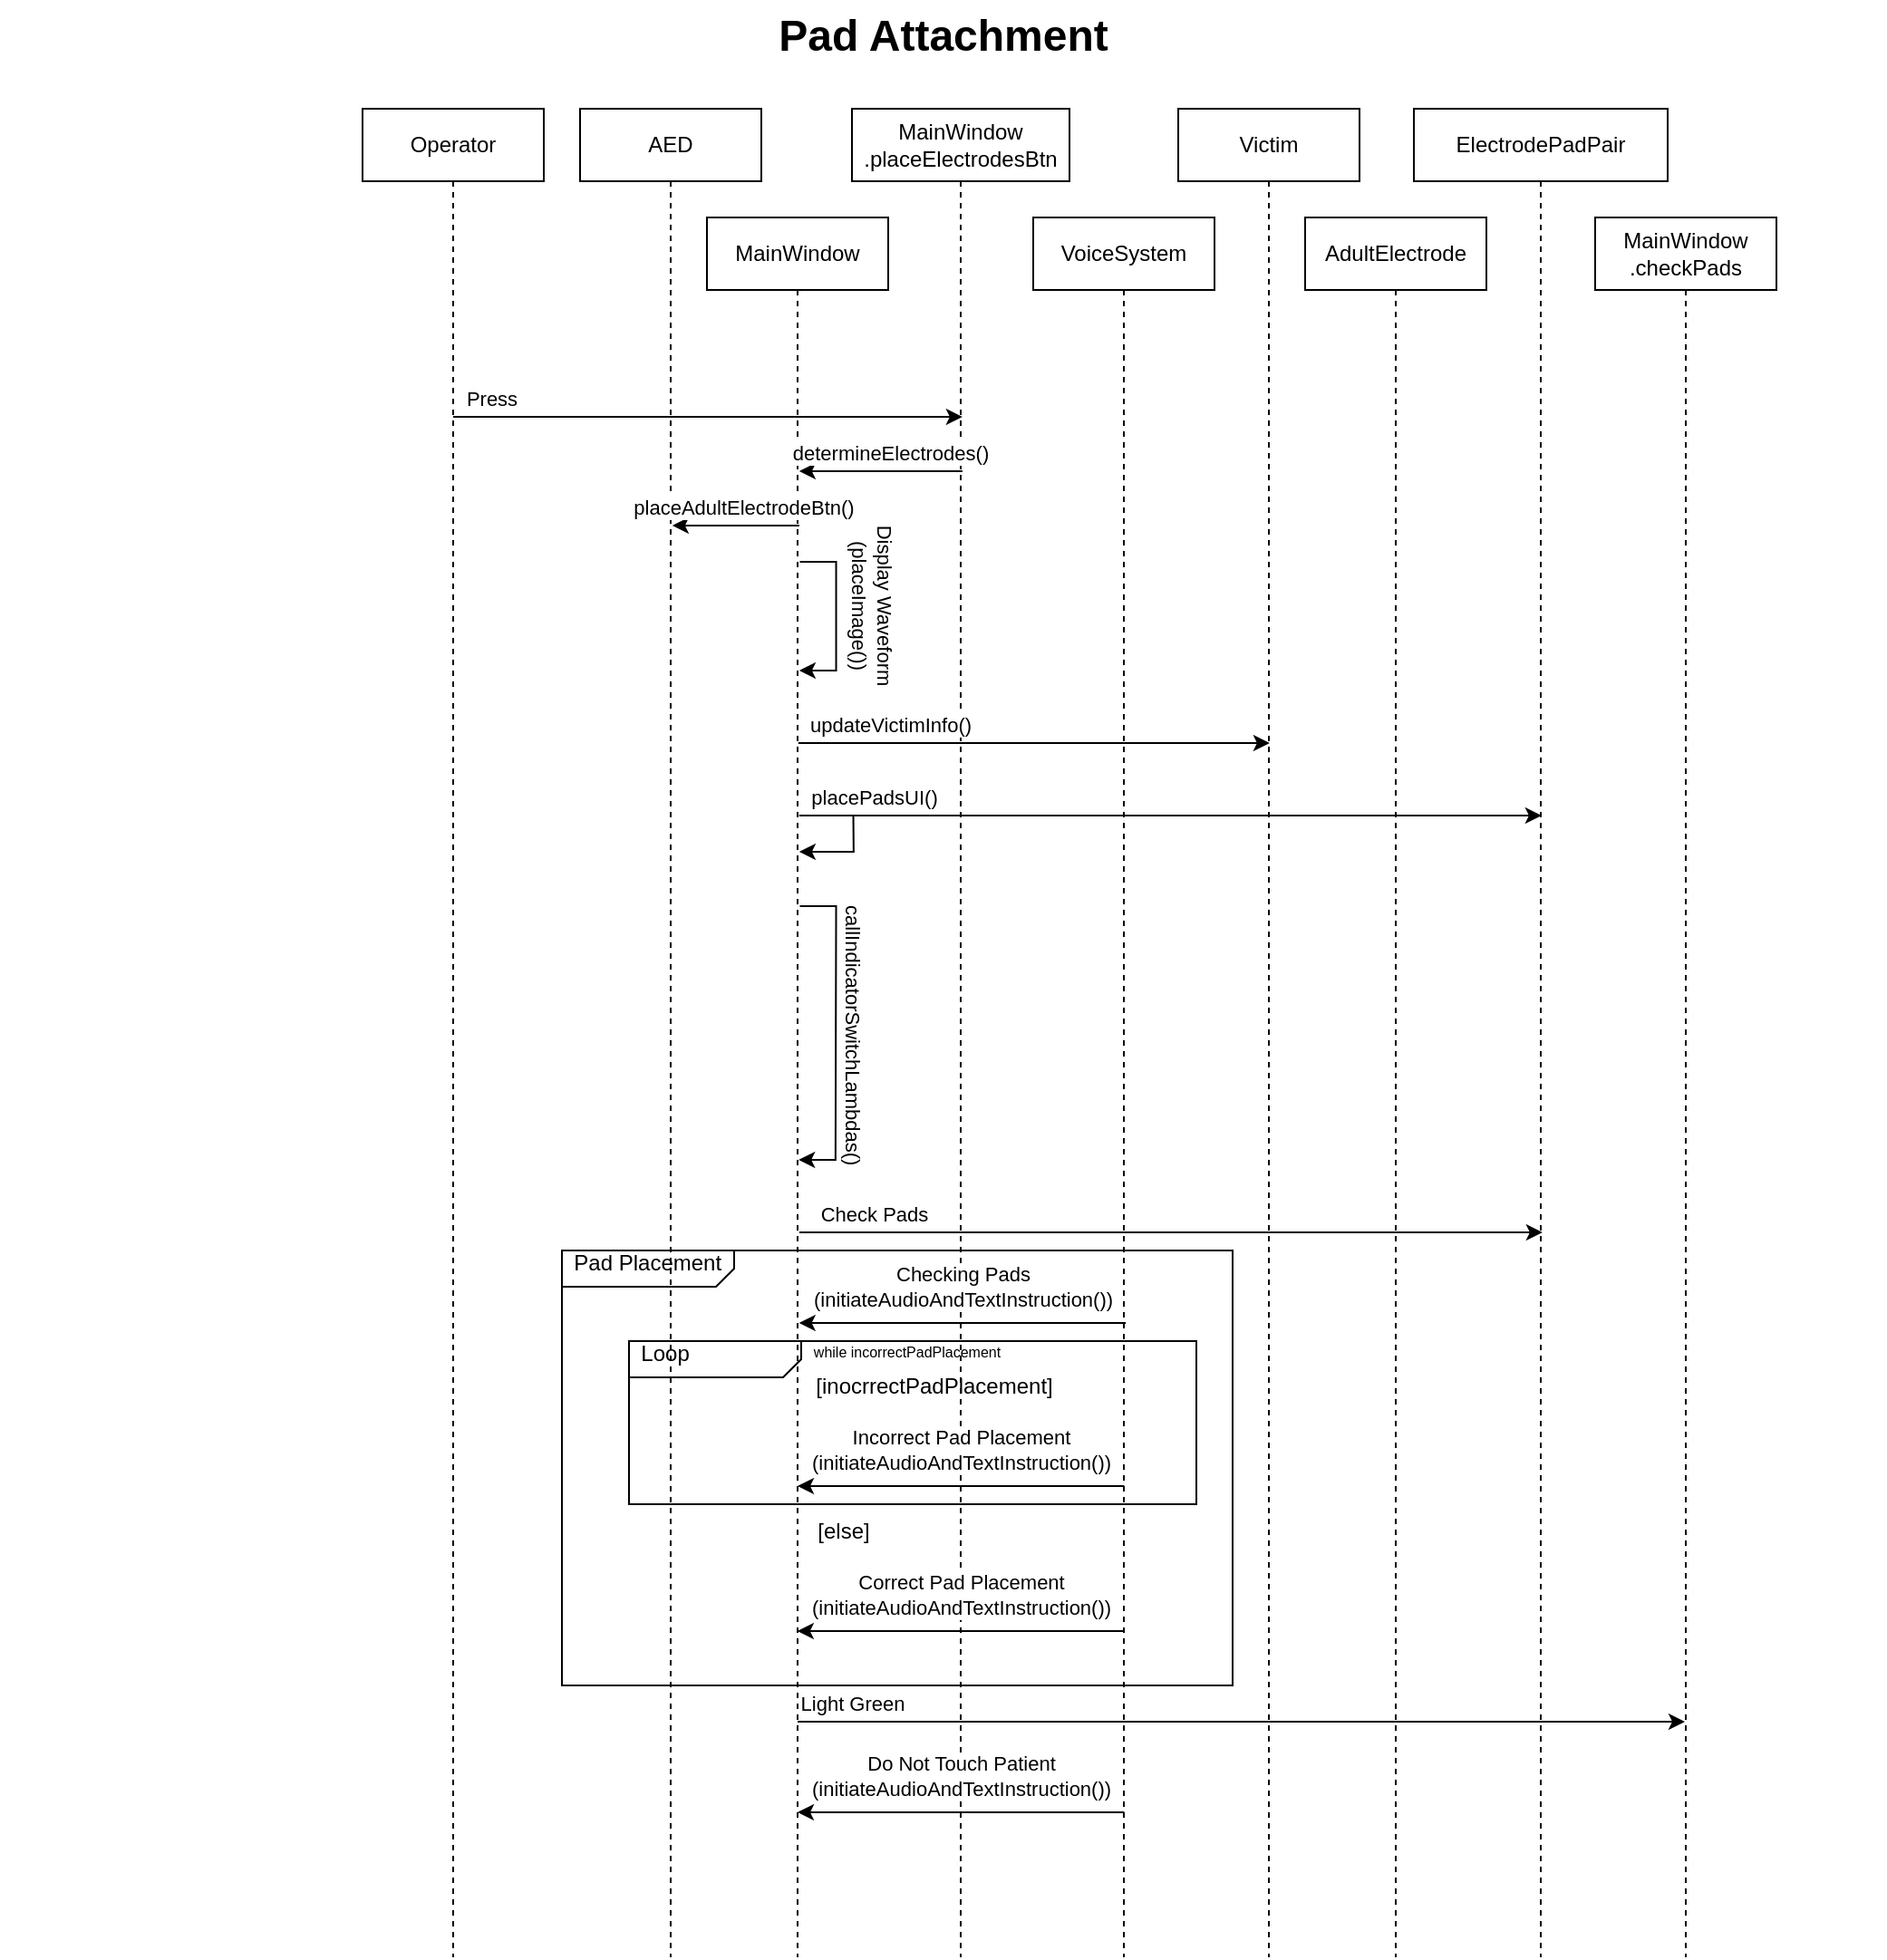 <mxfile version="22.1.5" type="google">
  <diagram id="C5RBs43oDa-KdzZeNtuy" name="Page-1">
    <mxGraphModel grid="1" page="1" gridSize="10" guides="1" tooltips="1" connect="1" arrows="1" fold="1" pageScale="1" pageWidth="827" pageHeight="1169" math="0" shadow="0">
      <root>
        <mxCell id="WIyWlLk6GJQsqaUBKTNV-0" />
        <mxCell id="WIyWlLk6GJQsqaUBKTNV-1" parent="WIyWlLk6GJQsqaUBKTNV-0" />
        <mxCell id="NL7zXBZEc2TmMK268k_o-102" value="Operator" style="shape=umlLifeline;perimeter=lifelinePerimeter;whiteSpace=wrap;html=1;container=0;dropTarget=0;collapsible=0;recursiveResize=0;outlineConnect=0;portConstraint=eastwest;newEdgeStyle={&quot;edgeStyle&quot;:&quot;elbowEdgeStyle&quot;,&quot;elbow&quot;:&quot;vertical&quot;,&quot;curved&quot;:0,&quot;rounded&quot;:0};" vertex="1" parent="WIyWlLk6GJQsqaUBKTNV-1">
          <mxGeometry x="280" y="60" width="100" height="1020" as="geometry" />
        </mxCell>
        <mxCell id="NL7zXBZEc2TmMK268k_o-103" value="&lt;div&gt;MainWindow&lt;/div&gt;&lt;div&gt;.checkPads&lt;br&gt;&lt;/div&gt;" style="shape=umlLifeline;perimeter=lifelinePerimeter;whiteSpace=wrap;html=1;container=0;dropTarget=0;collapsible=0;recursiveResize=0;outlineConnect=0;portConstraint=eastwest;newEdgeStyle={&quot;edgeStyle&quot;:&quot;elbowEdgeStyle&quot;,&quot;elbow&quot;:&quot;vertical&quot;,&quot;curved&quot;:0,&quot;rounded&quot;:0};" vertex="1" parent="WIyWlLk6GJQsqaUBKTNV-1">
          <mxGeometry x="960" y="120" width="100" height="960" as="geometry" />
        </mxCell>
        <mxCell id="NL7zXBZEc2TmMK268k_o-104" value="&lt;div&gt;AED&lt;/div&gt;" style="shape=umlLifeline;perimeter=lifelinePerimeter;whiteSpace=wrap;html=1;container=0;dropTarget=0;collapsible=0;recursiveResize=0;outlineConnect=0;portConstraint=eastwest;newEdgeStyle={&quot;edgeStyle&quot;:&quot;elbowEdgeStyle&quot;,&quot;elbow&quot;:&quot;vertical&quot;,&quot;curved&quot;:0,&quot;rounded&quot;:0};" vertex="1" parent="WIyWlLk6GJQsqaUBKTNV-1">
          <mxGeometry x="400" y="60" width="100" height="1020" as="geometry" />
        </mxCell>
        <mxCell id="NL7zXBZEc2TmMK268k_o-105" value="Victim" style="shape=umlLifeline;perimeter=lifelinePerimeter;whiteSpace=wrap;html=1;container=0;dropTarget=0;collapsible=0;recursiveResize=0;outlineConnect=0;portConstraint=eastwest;newEdgeStyle={&quot;edgeStyle&quot;:&quot;elbowEdgeStyle&quot;,&quot;elbow&quot;:&quot;vertical&quot;,&quot;curved&quot;:0,&quot;rounded&quot;:0};" vertex="1" parent="WIyWlLk6GJQsqaUBKTNV-1">
          <mxGeometry x="730" y="60" width="100" height="1020" as="geometry" />
        </mxCell>
        <mxCell id="NL7zXBZEc2TmMK268k_o-106" value="VoiceSystem" style="shape=umlLifeline;perimeter=lifelinePerimeter;whiteSpace=wrap;html=1;container=0;dropTarget=0;collapsible=0;recursiveResize=0;outlineConnect=0;portConstraint=eastwest;newEdgeStyle={&quot;edgeStyle&quot;:&quot;elbowEdgeStyle&quot;,&quot;elbow&quot;:&quot;vertical&quot;,&quot;curved&quot;:0,&quot;rounded&quot;:0};" vertex="1" parent="WIyWlLk6GJQsqaUBKTNV-1">
          <mxGeometry x="650" y="120" width="100" height="960" as="geometry" />
        </mxCell>
        <mxCell id="NL7zXBZEc2TmMK268k_o-107" value="ElectrodePadPair" style="shape=umlLifeline;perimeter=lifelinePerimeter;whiteSpace=wrap;html=1;container=0;dropTarget=0;collapsible=0;recursiveResize=0;outlineConnect=0;portConstraint=eastwest;newEdgeStyle={&quot;edgeStyle&quot;:&quot;elbowEdgeStyle&quot;,&quot;elbow&quot;:&quot;vertical&quot;,&quot;curved&quot;:0,&quot;rounded&quot;:0};fontStyle=0" vertex="1" parent="WIyWlLk6GJQsqaUBKTNV-1">
          <mxGeometry x="860" y="60" width="140" height="1020" as="geometry" />
        </mxCell>
        <mxCell id="NL7zXBZEc2TmMK268k_o-109" value="MainWindow" style="shape=umlLifeline;perimeter=lifelinePerimeter;whiteSpace=wrap;html=1;container=0;dropTarget=0;collapsible=0;recursiveResize=0;outlineConnect=0;portConstraint=eastwest;newEdgeStyle={&quot;edgeStyle&quot;:&quot;elbowEdgeStyle&quot;,&quot;elbow&quot;:&quot;vertical&quot;,&quot;curved&quot;:0,&quot;rounded&quot;:0};" vertex="1" parent="WIyWlLk6GJQsqaUBKTNV-1">
          <mxGeometry x="470" y="120" width="100" height="960" as="geometry" />
        </mxCell>
        <mxCell id="NL7zXBZEc2TmMK268k_o-110" value="Pad Attachment" style="text;strokeColor=none;fillColor=none;html=1;fontSize=24;fontStyle=1;verticalAlign=middle;align=center;" vertex="1" parent="WIyWlLk6GJQsqaUBKTNV-1">
          <mxGeometry x="80" width="1040" height="40" as="geometry" />
        </mxCell>
        <mxCell id="NL7zXBZEc2TmMK268k_o-125" value="AdultElectrode" style="shape=umlLifeline;perimeter=lifelinePerimeter;whiteSpace=wrap;html=1;container=0;dropTarget=0;collapsible=0;recursiveResize=0;outlineConnect=0;portConstraint=eastwest;newEdgeStyle={&quot;edgeStyle&quot;:&quot;elbowEdgeStyle&quot;,&quot;elbow&quot;:&quot;vertical&quot;,&quot;curved&quot;:0,&quot;rounded&quot;:0};" vertex="1" parent="WIyWlLk6GJQsqaUBKTNV-1">
          <mxGeometry x="800" y="120" width="100" height="960" as="geometry" />
        </mxCell>
        <mxCell id="NL7zXBZEc2TmMK268k_o-126" value="&lt;div&gt;MainWindow&lt;/div&gt;&lt;div&gt;.placeElectrodesBtn&lt;br&gt;&lt;/div&gt;" style="shape=umlLifeline;perimeter=lifelinePerimeter;whiteSpace=wrap;html=1;container=0;dropTarget=0;collapsible=0;recursiveResize=0;outlineConnect=0;portConstraint=eastwest;newEdgeStyle={&quot;edgeStyle&quot;:&quot;elbowEdgeStyle&quot;,&quot;elbow&quot;:&quot;vertical&quot;,&quot;curved&quot;:0,&quot;rounded&quot;:0};" vertex="1" parent="WIyWlLk6GJQsqaUBKTNV-1">
          <mxGeometry x="550" y="60" width="120" height="1020" as="geometry" />
        </mxCell>
        <mxCell id="NL7zXBZEc2TmMK268k_o-128" value="" style="endArrow=classic;html=1;rounded=0;" edge="1" parent="WIyWlLk6GJQsqaUBKTNV-1" source="NL7zXBZEc2TmMK268k_o-102">
          <mxGeometry width="50" height="50" relative="1" as="geometry">
            <mxPoint x="150.001" y="230" as="sourcePoint" />
            <mxPoint x="610.93" y="230" as="targetPoint" />
          </mxGeometry>
        </mxCell>
        <mxCell id="NL7zXBZEc2TmMK268k_o-129" value="Press" style="edgeLabel;html=1;align=center;verticalAlign=middle;resizable=0;points=[];" connectable="0" vertex="1" parent="NL7zXBZEc2TmMK268k_o-128">
          <mxGeometry x="-0.849" y="-2" relative="1" as="geometry">
            <mxPoint y="-12" as="offset" />
          </mxGeometry>
        </mxCell>
        <mxCell id="NL7zXBZEc2TmMK268k_o-130" value="" style="endArrow=classic;html=1;rounded=0;" edge="1" parent="WIyWlLk6GJQsqaUBKTNV-1">
          <mxGeometry width="50" height="50" relative="1" as="geometry">
            <mxPoint x="610.93" y="260.0" as="sourcePoint" />
            <mxPoint x="520.93" y="260" as="targetPoint" />
          </mxGeometry>
        </mxCell>
        <mxCell id="NL7zXBZEc2TmMK268k_o-131" value="determineElectrodes()" style="edgeLabel;html=1;align=center;verticalAlign=middle;resizable=0;points=[];" connectable="0" vertex="1" parent="NL7zXBZEc2TmMK268k_o-130">
          <mxGeometry x="-0.112" y="1" relative="1" as="geometry">
            <mxPoint y="-11" as="offset" />
          </mxGeometry>
        </mxCell>
        <mxCell id="NL7zXBZEc2TmMK268k_o-132" value="" style="endArrow=classic;html=1;rounded=0;" edge="1" parent="WIyWlLk6GJQsqaUBKTNV-1">
          <mxGeometry width="50" height="50" relative="1" as="geometry">
            <mxPoint x="520.93" y="290.0" as="sourcePoint" />
            <mxPoint x="450.93" y="290" as="targetPoint" />
          </mxGeometry>
        </mxCell>
        <mxCell id="NL7zXBZEc2TmMK268k_o-133" value="placeAdultElectrodeBtn()" style="edgeLabel;html=1;align=center;verticalAlign=middle;resizable=0;points=[];" connectable="0" vertex="1" parent="NL7zXBZEc2TmMK268k_o-132">
          <mxGeometry x="-0.112" y="1" relative="1" as="geometry">
            <mxPoint y="-11" as="offset" />
          </mxGeometry>
        </mxCell>
        <mxCell id="NL7zXBZEc2TmMK268k_o-134" value="" style="endArrow=classic;html=1;rounded=0;" edge="1" parent="WIyWlLk6GJQsqaUBKTNV-1">
          <mxGeometry width="50" height="50" relative="1" as="geometry">
            <mxPoint x="521.26" y="310" as="sourcePoint" />
            <mxPoint x="520.927" y="370" as="targetPoint" />
            <Array as="points">
              <mxPoint x="541.26" y="310" />
              <mxPoint x="541.26" y="370" />
            </Array>
          </mxGeometry>
        </mxCell>
        <mxCell id="NL7zXBZEc2TmMK268k_o-135" value="&lt;div&gt;Display Waveform&lt;/div&gt;&lt;div&gt;(placeImage())&lt;br&gt;&lt;/div&gt;" style="edgeLabel;html=1;align=center;verticalAlign=middle;resizable=0;points=[];rotation=90;" connectable="0" vertex="1" parent="NL7zXBZEc2TmMK268k_o-134">
          <mxGeometry x="-0.228" y="4" relative="1" as="geometry">
            <mxPoint x="16" y="5" as="offset" />
          </mxGeometry>
        </mxCell>
        <mxCell id="NL7zXBZEc2TmMK268k_o-136" value="" style="endArrow=classic;html=1;rounded=0;" edge="1" parent="WIyWlLk6GJQsqaUBKTNV-1">
          <mxGeometry width="50" height="50" relative="1" as="geometry">
            <mxPoint x="520.43" y="410" as="sourcePoint" />
            <mxPoint x="780.43" y="410" as="targetPoint" />
          </mxGeometry>
        </mxCell>
        <mxCell id="NL7zXBZEc2TmMK268k_o-137" value="updateVictimInfo()" style="edgeLabel;html=1;align=center;verticalAlign=middle;resizable=0;points=[];" connectable="0" vertex="1" parent="NL7zXBZEc2TmMK268k_o-136">
          <mxGeometry x="-0.904" y="-1" relative="1" as="geometry">
            <mxPoint x="38" y="-11" as="offset" />
          </mxGeometry>
        </mxCell>
        <mxCell id="NL7zXBZEc2TmMK268k_o-138" value="" style="endArrow=classic;html=1;rounded=0;" edge="1" parent="WIyWlLk6GJQsqaUBKTNV-1">
          <mxGeometry width="50" height="50" relative="1" as="geometry">
            <mxPoint x="520.93" y="450" as="sourcePoint" />
            <mxPoint x="930.43" y="450" as="targetPoint" />
          </mxGeometry>
        </mxCell>
        <mxCell id="NL7zXBZEc2TmMK268k_o-139" value="placePadsUI()" style="edgeLabel;html=1;align=center;verticalAlign=middle;resizable=0;points=[];" connectable="0" vertex="1" parent="NL7zXBZEc2TmMK268k_o-138">
          <mxGeometry x="-0.904" y="-1" relative="1" as="geometry">
            <mxPoint x="21" y="-11" as="offset" />
          </mxGeometry>
        </mxCell>
        <mxCell id="NL7zXBZEc2TmMK268k_o-140" value="" style="endArrow=classic;html=1;rounded=0;" edge="1" parent="WIyWlLk6GJQsqaUBKTNV-1">
          <mxGeometry width="50" height="50" relative="1" as="geometry">
            <mxPoint x="520.927" y="450" as="sourcePoint" />
            <mxPoint x="520.927" y="470" as="targetPoint" />
            <Array as="points">
              <mxPoint x="550.76" y="450" />
              <mxPoint x="550.93" y="470" />
            </Array>
          </mxGeometry>
        </mxCell>
        <mxCell id="NL7zXBZEc2TmMK268k_o-141" value="" style="endArrow=classic;html=1;rounded=0;" edge="1" parent="WIyWlLk6GJQsqaUBKTNV-1">
          <mxGeometry width="50" height="50" relative="1" as="geometry">
            <mxPoint x="521.26" y="500" as="sourcePoint" />
            <mxPoint x="520.597" y="640" as="targetPoint" />
            <Array as="points">
              <mxPoint x="541.26" y="500" />
              <mxPoint x="540.93" y="640" />
            </Array>
          </mxGeometry>
        </mxCell>
        <mxCell id="NL7zXBZEc2TmMK268k_o-142" value="&lt;div&gt;callIndicatorSwitchLambdas()&lt;/div&gt;" style="edgeLabel;html=1;align=center;verticalAlign=middle;resizable=0;points=[];rotation=90;" connectable="0" vertex="1" parent="NL7zXBZEc2TmMK268k_o-141">
          <mxGeometry x="-0.228" y="4" relative="1" as="geometry">
            <mxPoint x="6" y="21" as="offset" />
          </mxGeometry>
        </mxCell>
        <mxCell id="NL7zXBZEc2TmMK268k_o-143" value="" style="endArrow=classic;html=1;rounded=0;" edge="1" parent="WIyWlLk6GJQsqaUBKTNV-1">
          <mxGeometry width="50" height="50" relative="1" as="geometry">
            <mxPoint x="520.93" y="680" as="sourcePoint" />
            <mxPoint x="930.93" y="680" as="targetPoint" />
          </mxGeometry>
        </mxCell>
        <mxCell id="NL7zXBZEc2TmMK268k_o-144" value="Check Pads" style="edgeLabel;html=1;align=center;verticalAlign=middle;resizable=0;points=[];" connectable="0" vertex="1" parent="NL7zXBZEc2TmMK268k_o-143">
          <mxGeometry x="-0.904" y="-1" relative="1" as="geometry">
            <mxPoint x="21" y="-11" as="offset" />
          </mxGeometry>
        </mxCell>
        <mxCell id="NL7zXBZEc2TmMK268k_o-145" value="" style="endArrow=classic;html=1;rounded=0;exitX=0.5;exitY=0.121;exitDx=0;exitDy=0;exitPerimeter=0;" edge="1" parent="WIyWlLk6GJQsqaUBKTNV-1">
          <mxGeometry width="50" height="50" relative="1" as="geometry">
            <mxPoint x="520" y="950" as="sourcePoint" />
            <mxPoint x="1009.5" y="950.0" as="targetPoint" />
          </mxGeometry>
        </mxCell>
        <mxCell id="NL7zXBZEc2TmMK268k_o-146" value="Light Green" style="edgeLabel;html=1;align=center;verticalAlign=middle;resizable=0;points=[];" connectable="0" vertex="1" parent="NL7zXBZEc2TmMK268k_o-145">
          <mxGeometry x="-0.393" y="1" relative="1" as="geometry">
            <mxPoint x="-119" y="-9" as="offset" />
          </mxGeometry>
        </mxCell>
        <mxCell id="NL7zXBZEc2TmMK268k_o-157" value="" style="endArrow=classic;html=1;rounded=0;" edge="1" parent="WIyWlLk6GJQsqaUBKTNV-1">
          <mxGeometry width="50" height="50" relative="1" as="geometry">
            <mxPoint x="701.02" y="730" as="sourcePoint" />
            <mxPoint x="520.844" y="730" as="targetPoint" />
          </mxGeometry>
        </mxCell>
        <mxCell id="NL7zXBZEc2TmMK268k_o-158" value="Checking Pads&lt;br&gt;&lt;div&gt;(initiateAudioAndTextInstruction())&lt;/div&gt;" style="edgeLabel;html=1;align=center;verticalAlign=middle;resizable=0;points=[];" connectable="0" vertex="1" parent="NL7zXBZEc2TmMK268k_o-157">
          <mxGeometry x="-0.124" y="-2" relative="1" as="geometry">
            <mxPoint x="-11" y="-18" as="offset" />
          </mxGeometry>
        </mxCell>
        <mxCell id="NL7zXBZEc2TmMK268k_o-159" value="" style="endArrow=classic;html=1;rounded=0;" edge="1" parent="WIyWlLk6GJQsqaUBKTNV-1">
          <mxGeometry width="50" height="50" relative="1" as="geometry">
            <mxPoint x="700.18" y="1000" as="sourcePoint" />
            <mxPoint x="520.004" y="1000" as="targetPoint" />
          </mxGeometry>
        </mxCell>
        <mxCell id="NL7zXBZEc2TmMK268k_o-160" value="&lt;div&gt;Do Not Touch Patient&lt;br&gt;&lt;/div&gt;&lt;div&gt;(initiateAudioAndTextInstruction())&lt;/div&gt;" style="edgeLabel;html=1;align=center;verticalAlign=middle;resizable=0;points=[];" connectable="0" vertex="1" parent="NL7zXBZEc2TmMK268k_o-159">
          <mxGeometry x="-0.124" y="-2" relative="1" as="geometry">
            <mxPoint x="-11" y="-18" as="offset" />
          </mxGeometry>
        </mxCell>
        <mxCell id="NL7zXBZEc2TmMK268k_o-213" value="&amp;nbsp; Pad Placement" style="html=1;shape=mxgraph.sysml.package;overflow=fill;labelX=95;align=left;spacingLeft=5;verticalAlign=top;spacingTop=-3;fillColor=none;" vertex="1" parent="WIyWlLk6GJQsqaUBKTNV-1">
          <mxGeometry x="390" y="690" width="370" height="240" as="geometry" />
        </mxCell>
        <mxCell id="NL7zXBZEc2TmMK268k_o-214" value="[inocrrectPadPlacement]" style="text;html=1;align=center;verticalAlign=middle;resizable=0;points=[];autosize=1;strokeColor=none;fillColor=none;" vertex="1" parent="WIyWlLk6GJQsqaUBKTNV-1">
          <mxGeometry x="520" y="750" width="150" height="30" as="geometry" />
        </mxCell>
        <mxCell id="NL7zXBZEc2TmMK268k_o-215" value="" style="endArrow=classic;html=1;rounded=0;" edge="1" parent="WIyWlLk6GJQsqaUBKTNV-1">
          <mxGeometry width="50" height="50" relative="1" as="geometry">
            <mxPoint x="700.18" y="820" as="sourcePoint" />
            <mxPoint x="520.004" y="820" as="targetPoint" />
          </mxGeometry>
        </mxCell>
        <mxCell id="NL7zXBZEc2TmMK268k_o-216" value="Incorrect Pad Placement&lt;br&gt;&lt;div&gt;(initiateAudioAndTextInstruction())&lt;/div&gt;" style="edgeLabel;html=1;align=center;verticalAlign=middle;resizable=0;points=[];" connectable="0" vertex="1" parent="NL7zXBZEc2TmMK268k_o-215">
          <mxGeometry x="-0.124" y="-2" relative="1" as="geometry">
            <mxPoint x="-11" y="-18" as="offset" />
          </mxGeometry>
        </mxCell>
        <mxCell id="NL7zXBZEc2TmMK268k_o-217" value="[else]" style="text;html=1;align=center;verticalAlign=middle;resizable=0;points=[];autosize=1;strokeColor=none;fillColor=none;" vertex="1" parent="WIyWlLk6GJQsqaUBKTNV-1">
          <mxGeometry x="520" y="830" width="50" height="30" as="geometry" />
        </mxCell>
        <mxCell id="NL7zXBZEc2TmMK268k_o-218" value="" style="endArrow=classic;html=1;rounded=0;" edge="1" parent="WIyWlLk6GJQsqaUBKTNV-1">
          <mxGeometry width="50" height="50" relative="1" as="geometry">
            <mxPoint x="700.09" y="900" as="sourcePoint" />
            <mxPoint x="519.914" y="900" as="targetPoint" />
          </mxGeometry>
        </mxCell>
        <mxCell id="NL7zXBZEc2TmMK268k_o-219" value="&lt;div&gt;Correct Pad Placement&lt;/div&gt;&lt;div&gt;(initiateAudioAndTextInstruction())&lt;/div&gt;" style="edgeLabel;html=1;align=center;verticalAlign=middle;resizable=0;points=[];" connectable="0" vertex="1" parent="NL7zXBZEc2TmMK268k_o-218">
          <mxGeometry x="-0.124" y="-2" relative="1" as="geometry">
            <mxPoint x="-11" y="-18" as="offset" />
          </mxGeometry>
        </mxCell>
        <mxCell id="NL7zXBZEc2TmMK268k_o-220" value="&amp;nbsp; Loop" style="html=1;shape=mxgraph.sysml.package;overflow=fill;labelX=95;align=left;spacingLeft=5;verticalAlign=top;spacingTop=-3;fillColor=none;" vertex="1" parent="WIyWlLk6GJQsqaUBKTNV-1">
          <mxGeometry x="427" y="740" width="313" height="90" as="geometry" />
        </mxCell>
        <mxCell id="NL7zXBZEc2TmMK268k_o-221" value="&lt;font style=&quot;font-size: 8px;&quot;&gt;while incorrectPadPlacement&lt;br&gt;&lt;/font&gt;" style="text;html=1;align=center;verticalAlign=middle;resizable=0;points=[];autosize=1;strokeColor=none;fillColor=none;" vertex="1" parent="WIyWlLk6GJQsqaUBKTNV-1">
          <mxGeometry x="510" y="730" width="140" height="30" as="geometry" />
        </mxCell>
      </root>
    </mxGraphModel>
  </diagram>
</mxfile>
